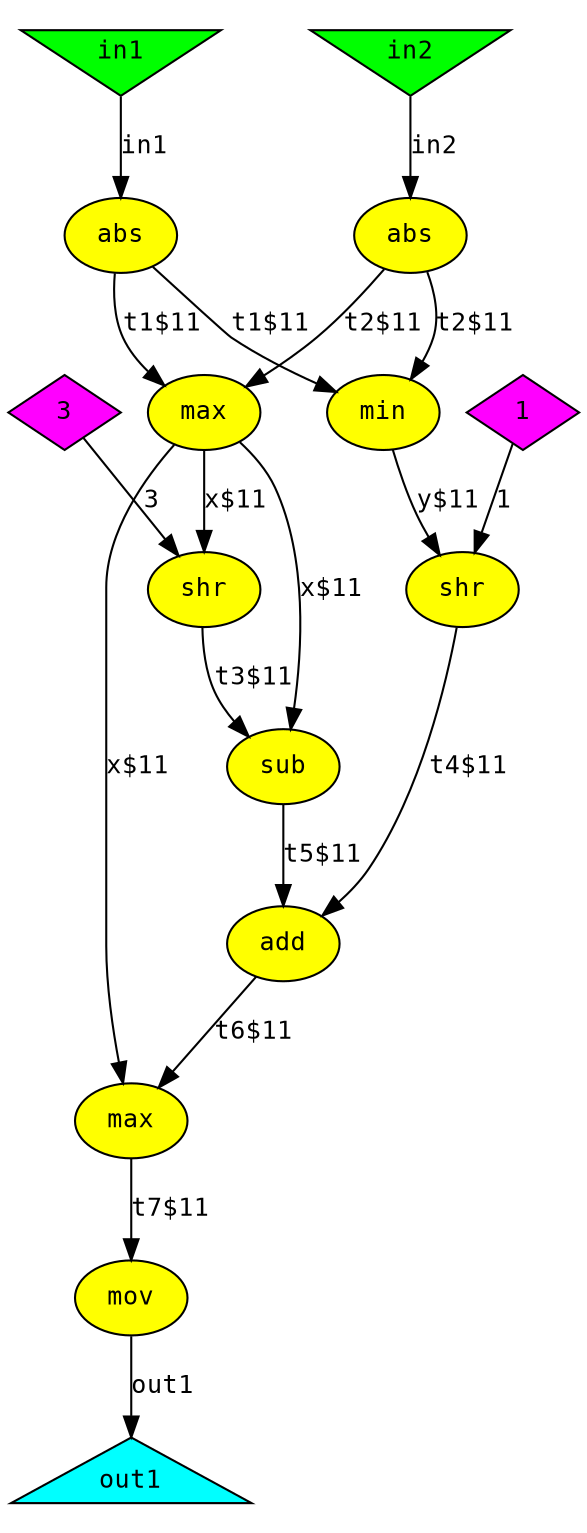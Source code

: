 digraph eda
{
  graph [rankdir="TB", nodesep = "0.175"];
  node [fontname="Courier", fontsize="12", style="filled"];
  edge [fontname="Courier", fontsize="12"];

  abs_0  [label="abs", ntype="operation", argix="-1", dataspec="na", bb="1", shape="ellipse", fillcolor="yellow"];
  abs_1  [label="abs", ntype="operation", argix="-1", dataspec="na", bb="1", shape="ellipse", fillcolor="yellow"];
  add_7  [label="add", ntype="operation", argix="-1", dataspec="na", bb="1", shape="ellipse", fillcolor="yellow"];
  cnst1  [label="1", ntype="constant", argix="-1", dataspec="u32", bb="-1", shape="diamond", fillcolor="magenta"];
  cnst3  [label="3", ntype="constant", argix="-1", dataspec="u32", bb="-1", shape="diamond", fillcolor="magenta"];
  in1  [label="in1", ntype="invar", argix="0", dataspec="s32", bb="-1", shape="invtriangle", fillcolor="green"];
  in2  [label="in2", ntype="invar", argix="1", dataspec="s32", bb="-1", shape="invtriangle", fillcolor="green"];
  max_2  [label="max", ntype="operation", argix="-1", dataspec="na", bb="1", shape="ellipse", fillcolor="yellow"];
  max_8  [label="max", ntype="operation", argix="-1", dataspec="na", bb="1", shape="ellipse", fillcolor="yellow"];
  min_3  [label="min", ntype="operation", argix="-1", dataspec="na", bb="1", shape="ellipse", fillcolor="yellow"];
  mov_9  [label="mov", ntype="operation", argix="-1", dataspec="na", bb="1", shape="ellipse", fillcolor="yellow"];
  out1  [label="out1", ntype="outvar", argix="0", dataspec="u32", bb="-1", shape="triangle", fillcolor="cyan"];
  shr_4  [label="shr", ntype="operation", argix="-1", dataspec="na", bb="1", shape="ellipse", fillcolor="yellow"];
  shr_5  [label="shr", ntype="operation", argix="-1", dataspec="na", bb="1", shape="ellipse", fillcolor="yellow"];
  sub_6  [label="sub", ntype="operation", argix="-1", dataspec="na", bb="1", shape="ellipse", fillcolor="yellow"];

  abs_0 -> max_2  [label="t1$11", etype="D", vtype="localvar", order="1", argix="-1", dataspec="u32"];
  abs_0 -> min_3  [label="t1$11", etype="D", vtype="localvar", order="1", argix="-1", dataspec="u32"];
  abs_1 -> max_2  [label="t2$11", etype="D", vtype="localvar", order="2", argix="-1", dataspec="u32"];
  abs_1 -> min_3  [label="t2$11", etype="D", vtype="localvar", order="2", argix="-1", dataspec="u32"];
  add_7 -> max_8  [label="t6$11", etype="D", vtype="localvar", order="1", argix="-1", dataspec="u32"];
  cnst1 -> shr_5  [label="1", etype="D", vtype="globalvar", order="2", argix="-1", dataspec="u32"];
  cnst3 -> shr_4  [label="3", etype="D", vtype="globalvar", order="2", argix="-1", dataspec="u32"];
  in1 -> abs_0  [label="in1", etype="D", vtype="inarg", order="1", argix="-1", dataspec="s32"];
  in2 -> abs_1  [label="in2", etype="D", vtype="inarg", order="1", argix="-1", dataspec="s32"];
  max_2 -> max_8  [label="x$11", etype="D", vtype="localvar", order="2", argix="-1", dataspec="u32"];
  max_2 -> shr_4  [label="x$11", etype="D", vtype="localvar", order="1", argix="-1", dataspec="u32"];
  max_2 -> sub_6  [label="x$11", etype="D", vtype="localvar", order="1", argix="-1", dataspec="u32"];
  max_8 -> mov_9  [label="t7$11", etype="D", vtype="localvar", order="1", argix="-1", dataspec="u32"];
  min_3 -> shr_5  [label="y$11", etype="D", vtype="localvar", order="1", argix="-1", dataspec="u32"];
  mov_9 -> out1  [label="out1", etype="D", vtype="outarg", order="1", argix="-1", dataspec="u32"];
  shr_4 -> sub_6  [label="t3$11", etype="D", vtype="localvar", order="2", argix="-1", dataspec="u32"];
  shr_5 -> add_7  [label="t4$11", etype="D", vtype="localvar", order="1", argix="-1", dataspec="u32"];
  sub_6 -> add_7  [label="t5$11", etype="D", vtype="localvar", order="2", argix="-1", dataspec="u32"];

}
